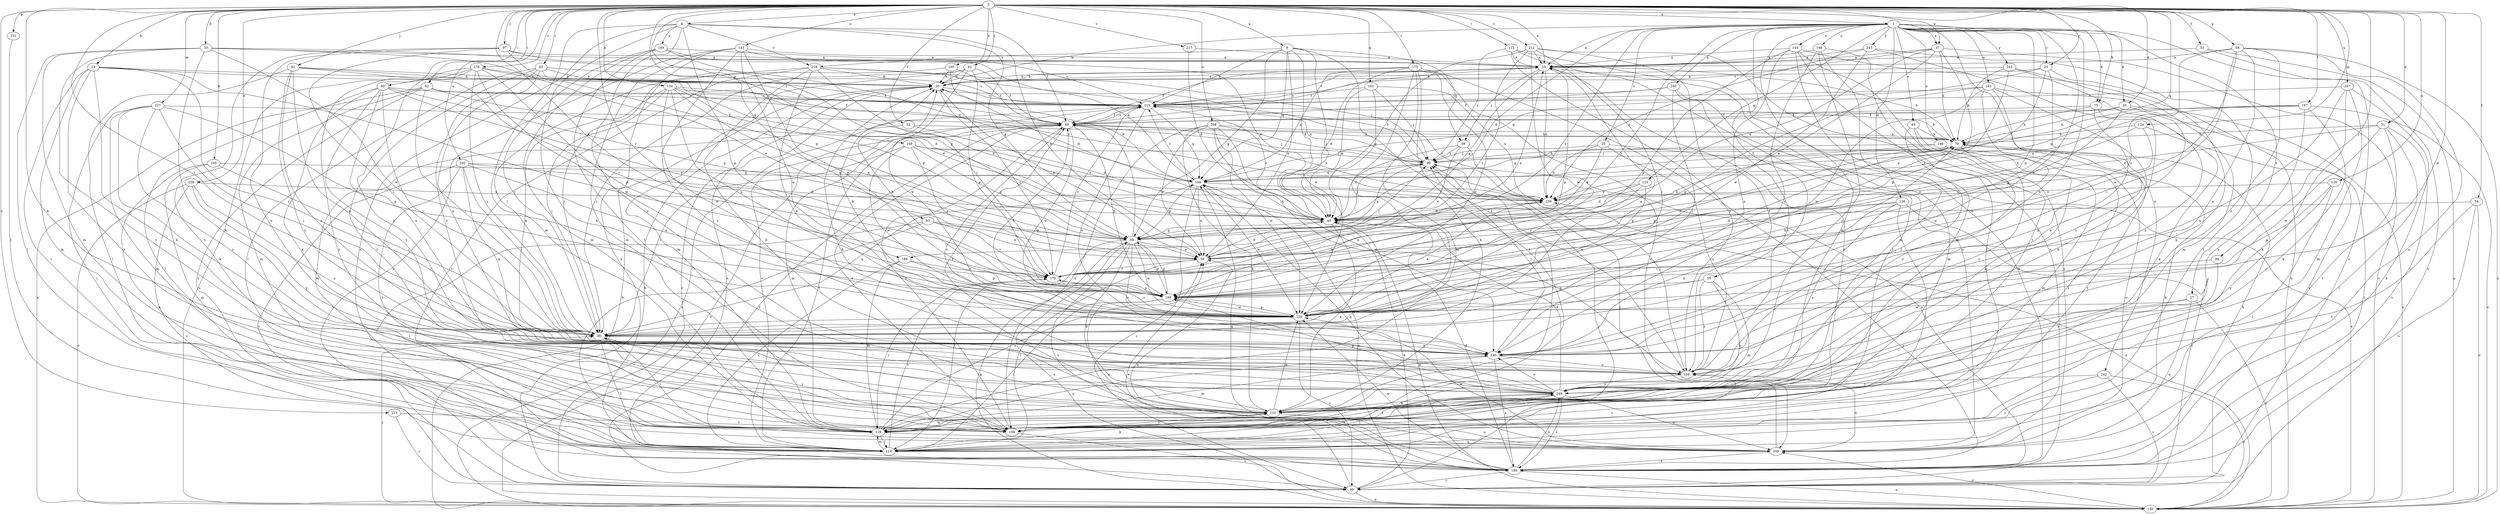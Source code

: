 strict digraph  {
0;
1;
6;
8;
10;
19;
20;
23;
25;
27;
30;
31;
33;
35;
40;
47;
49;
50;
52;
53;
54;
55;
60;
63;
68;
69;
75;
79;
80;
82;
83;
86;
90;
91;
92;
97;
98;
99;
100;
105;
110;
115;
119;
124;
125;
126;
129;
134;
139;
140;
143;
144;
145;
146;
148;
149;
150;
151;
158;
159;
161;
169;
175;
176;
179;
186;
189;
197;
199;
202;
207;
208;
209;
212;
213;
217;
218;
219;
227;
229;
238;
239;
242;
243;
245;
249;
256;
259;
0 -> 1  [label=a];
0 -> 6  [label=a];
0 -> 8  [label=a];
0 -> 10  [label=a];
0 -> 19  [label=b];
0 -> 23  [label=c];
0 -> 31  [label=d];
0 -> 33  [label=d];
0 -> 35  [label=d];
0 -> 47  [label=e];
0 -> 52  [label=f];
0 -> 53  [label=f];
0 -> 54  [label=f];
0 -> 63  [label=g];
0 -> 68  [label=g];
0 -> 75  [label=h];
0 -> 80  [label=i];
0 -> 82  [label=i];
0 -> 83  [label=i];
0 -> 86  [label=i];
0 -> 90  [label=i];
0 -> 91  [label=j];
0 -> 92  [label=j];
0 -> 97  [label=j];
0 -> 100  [label=k];
0 -> 105  [label=k];
0 -> 110  [label=k];
0 -> 115  [label=l];
0 -> 124  [label=m];
0 -> 134  [label=n];
0 -> 139  [label=n];
0 -> 143  [label=o];
0 -> 151  [label=p];
0 -> 158  [label=p];
0 -> 161  [label=q];
0 -> 169  [label=q];
0 -> 175  [label=r];
0 -> 176  [label=r];
0 -> 179  [label=r];
0 -> 186  [label=s];
0 -> 197  [label=t];
0 -> 202  [label=u];
0 -> 207  [label=u];
0 -> 208  [label=u];
0 -> 212  [label=v];
0 -> 213  [label=v];
0 -> 217  [label=v];
0 -> 227  [label=w];
0 -> 229  [label=w];
0 -> 238  [label=x];
1 -> 10  [label=a];
1 -> 20  [label=b];
1 -> 23  [label=c];
1 -> 25  [label=c];
1 -> 27  [label=c];
1 -> 30  [label=c];
1 -> 35  [label=d];
1 -> 40  [label=d];
1 -> 47  [label=e];
1 -> 49  [label=e];
1 -> 55  [label=f];
1 -> 75  [label=h];
1 -> 125  [label=m];
1 -> 126  [label=m];
1 -> 129  [label=m];
1 -> 140  [label=n];
1 -> 144  [label=o];
1 -> 145  [label=o];
1 -> 146  [label=o];
1 -> 148  [label=o];
1 -> 159  [label=p];
1 -> 179  [label=r];
1 -> 186  [label=s];
1 -> 229  [label=w];
1 -> 242  [label=y];
1 -> 243  [label=y];
1 -> 245  [label=y];
1 -> 256  [label=z];
6 -> 50  [label=e];
6 -> 60  [label=f];
6 -> 69  [label=g];
6 -> 110  [label=k];
6 -> 129  [label=m];
6 -> 149  [label=o];
6 -> 159  [label=p];
6 -> 189  [label=s];
6 -> 218  [label=v];
6 -> 249  [label=y];
8 -> 40  [label=d];
8 -> 50  [label=e];
8 -> 69  [label=g];
8 -> 98  [label=j];
8 -> 169  [label=q];
8 -> 218  [label=v];
8 -> 219  [label=v];
8 -> 229  [label=w];
8 -> 259  [label=z];
10 -> 20  [label=b];
10 -> 60  [label=f];
10 -> 69  [label=g];
10 -> 79  [label=h];
10 -> 98  [label=j];
10 -> 159  [label=p];
10 -> 199  [label=t];
10 -> 219  [label=v];
10 -> 239  [label=x];
19 -> 20  [label=b];
19 -> 90  [label=i];
19 -> 110  [label=k];
19 -> 119  [label=l];
19 -> 129  [label=m];
19 -> 179  [label=r];
19 -> 199  [label=t];
19 -> 219  [label=v];
20 -> 10  [label=a];
20 -> 30  [label=c];
20 -> 179  [label=r];
20 -> 189  [label=s];
20 -> 219  [label=v];
23 -> 20  [label=b];
23 -> 50  [label=e];
23 -> 110  [label=k];
23 -> 159  [label=p];
23 -> 169  [label=q];
25 -> 40  [label=d];
25 -> 99  [label=j];
25 -> 150  [label=o];
25 -> 239  [label=x];
25 -> 259  [label=z];
27 -> 150  [label=o];
27 -> 209  [label=u];
27 -> 229  [label=w];
27 -> 249  [label=y];
30 -> 20  [label=b];
30 -> 40  [label=d];
30 -> 50  [label=e];
30 -> 60  [label=f];
30 -> 99  [label=j];
30 -> 150  [label=o];
31 -> 79  [label=h];
31 -> 119  [label=l];
31 -> 189  [label=s];
31 -> 199  [label=t];
31 -> 229  [label=w];
31 -> 239  [label=x];
33 -> 10  [label=a];
33 -> 50  [label=e];
33 -> 110  [label=k];
33 -> 119  [label=l];
33 -> 129  [label=m];
33 -> 169  [label=q];
33 -> 199  [label=t];
33 -> 229  [label=w];
35 -> 60  [label=f];
35 -> 79  [label=h];
35 -> 140  [label=n];
35 -> 150  [label=o];
35 -> 179  [label=r];
40 -> 69  [label=g];
40 -> 99  [label=j];
40 -> 110  [label=k];
40 -> 169  [label=q];
40 -> 219  [label=v];
47 -> 10  [label=a];
47 -> 40  [label=d];
47 -> 50  [label=e];
47 -> 79  [label=h];
47 -> 150  [label=o];
47 -> 179  [label=r];
47 -> 219  [label=v];
49 -> 79  [label=h];
49 -> 110  [label=k];
49 -> 249  [label=y];
49 -> 259  [label=z];
50 -> 10  [label=a];
50 -> 20  [label=b];
50 -> 40  [label=d];
50 -> 99  [label=j];
50 -> 119  [label=l];
50 -> 179  [label=r];
52 -> 40  [label=d];
52 -> 79  [label=h];
52 -> 129  [label=m];
53 -> 10  [label=a];
53 -> 30  [label=c];
53 -> 150  [label=o];
54 -> 40  [label=d];
54 -> 150  [label=o];
54 -> 189  [label=s];
54 -> 199  [label=t];
55 -> 90  [label=i];
55 -> 110  [label=k];
55 -> 129  [label=m];
55 -> 159  [label=p];
55 -> 259  [label=z];
60 -> 79  [label=h];
60 -> 99  [label=j];
60 -> 129  [label=m];
60 -> 150  [label=o];
60 -> 159  [label=p];
60 -> 199  [label=t];
60 -> 219  [label=v];
60 -> 229  [label=w];
60 -> 239  [label=x];
60 -> 259  [label=z];
63 -> 50  [label=e];
63 -> 69  [label=g];
63 -> 119  [label=l];
63 -> 179  [label=r];
63 -> 209  [label=u];
68 -> 10  [label=a];
68 -> 90  [label=i];
68 -> 140  [label=n];
68 -> 150  [label=o];
68 -> 179  [label=r];
68 -> 209  [label=u];
68 -> 229  [label=w];
68 -> 259  [label=z];
69 -> 50  [label=e];
69 -> 60  [label=f];
69 -> 79  [label=h];
69 -> 110  [label=k];
69 -> 119  [label=l];
69 -> 140  [label=n];
69 -> 150  [label=o];
69 -> 159  [label=p];
69 -> 189  [label=s];
69 -> 229  [label=w];
75 -> 60  [label=f];
75 -> 79  [label=h];
75 -> 110  [label=k];
75 -> 140  [label=n];
79 -> 99  [label=j];
79 -> 159  [label=p];
79 -> 199  [label=t];
79 -> 259  [label=z];
80 -> 50  [label=e];
80 -> 69  [label=g];
80 -> 90  [label=i];
80 -> 110  [label=k];
80 -> 119  [label=l];
80 -> 140  [label=n];
80 -> 219  [label=v];
80 -> 249  [label=y];
82 -> 40  [label=d];
82 -> 60  [label=f];
82 -> 90  [label=i];
82 -> 129  [label=m];
82 -> 150  [label=o];
82 -> 189  [label=s];
82 -> 219  [label=v];
83 -> 20  [label=b];
83 -> 60  [label=f];
83 -> 119  [label=l];
83 -> 140  [label=n];
83 -> 199  [label=t];
83 -> 219  [label=v];
83 -> 259  [label=z];
86 -> 179  [label=r];
86 -> 249  [label=y];
90 -> 10  [label=a];
90 -> 119  [label=l];
90 -> 140  [label=n];
90 -> 169  [label=q];
91 -> 20  [label=b];
91 -> 40  [label=d];
91 -> 119  [label=l];
91 -> 140  [label=n];
91 -> 179  [label=r];
91 -> 249  [label=y];
91 -> 259  [label=z];
92 -> 20  [label=b];
92 -> 60  [label=f];
92 -> 90  [label=i];
92 -> 129  [label=m];
92 -> 159  [label=p];
92 -> 229  [label=w];
97 -> 10  [label=a];
97 -> 69  [label=g];
97 -> 90  [label=i];
97 -> 169  [label=q];
97 -> 199  [label=t];
97 -> 249  [label=y];
98 -> 40  [label=d];
98 -> 50  [label=e];
98 -> 99  [label=j];
98 -> 189  [label=s];
99 -> 20  [label=b];
99 -> 69  [label=g];
99 -> 79  [label=h];
99 -> 169  [label=q];
100 -> 20  [label=b];
100 -> 40  [label=d];
100 -> 60  [label=f];
100 -> 90  [label=i];
105 -> 90  [label=i];
105 -> 129  [label=m];
105 -> 169  [label=q];
105 -> 209  [label=u];
110 -> 20  [label=b];
110 -> 99  [label=j];
110 -> 129  [label=m];
110 -> 199  [label=t];
110 -> 209  [label=u];
110 -> 229  [label=w];
115 -> 10  [label=a];
115 -> 99  [label=j];
115 -> 119  [label=l];
115 -> 209  [label=u];
115 -> 259  [label=z];
119 -> 60  [label=f];
119 -> 110  [label=k];
119 -> 129  [label=m];
119 -> 179  [label=r];
119 -> 219  [label=v];
119 -> 249  [label=y];
119 -> 259  [label=z];
124 -> 50  [label=e];
124 -> 79  [label=h];
124 -> 189  [label=s];
124 -> 239  [label=x];
125 -> 40  [label=d];
125 -> 179  [label=r];
125 -> 229  [label=w];
125 -> 239  [label=x];
126 -> 30  [label=c];
126 -> 40  [label=d];
126 -> 69  [label=g];
126 -> 140  [label=n];
126 -> 199  [label=t];
126 -> 249  [label=y];
129 -> 50  [label=e];
129 -> 90  [label=i];
129 -> 119  [label=l];
129 -> 140  [label=n];
129 -> 179  [label=r];
129 -> 209  [label=u];
134 -> 40  [label=d];
134 -> 50  [label=e];
134 -> 69  [label=g];
134 -> 90  [label=i];
134 -> 140  [label=n];
134 -> 159  [label=p];
134 -> 219  [label=v];
134 -> 229  [label=w];
139 -> 119  [label=l];
139 -> 159  [label=p];
139 -> 239  [label=x];
139 -> 249  [label=y];
140 -> 99  [label=j];
140 -> 129  [label=m];
140 -> 189  [label=s];
140 -> 259  [label=z];
143 -> 10  [label=a];
143 -> 30  [label=c];
143 -> 40  [label=d];
143 -> 129  [label=m];
143 -> 159  [label=p];
143 -> 189  [label=s];
143 -> 229  [label=w];
143 -> 249  [label=y];
144 -> 10  [label=a];
144 -> 30  [label=c];
144 -> 119  [label=l];
144 -> 129  [label=m];
144 -> 140  [label=n];
144 -> 150  [label=o];
144 -> 159  [label=p];
145 -> 30  [label=c];
145 -> 110  [label=k];
145 -> 140  [label=n];
145 -> 159  [label=p];
145 -> 219  [label=v];
145 -> 229  [label=w];
145 -> 259  [label=z];
146 -> 99  [label=j];
146 -> 129  [label=m];
146 -> 169  [label=q];
146 -> 199  [label=t];
146 -> 209  [label=u];
148 -> 10  [label=a];
148 -> 129  [label=m];
148 -> 140  [label=n];
148 -> 199  [label=t];
148 -> 249  [label=y];
149 -> 10  [label=a];
149 -> 69  [label=g];
149 -> 90  [label=i];
149 -> 129  [label=m];
149 -> 199  [label=t];
149 -> 219  [label=v];
150 -> 20  [label=b];
150 -> 40  [label=d];
150 -> 69  [label=g];
150 -> 90  [label=i];
150 -> 209  [label=u];
150 -> 239  [label=x];
151 -> 119  [label=l];
158 -> 69  [label=g];
158 -> 90  [label=i];
158 -> 99  [label=j];
158 -> 179  [label=r];
158 -> 229  [label=w];
158 -> 239  [label=x];
159 -> 20  [label=b];
159 -> 69  [label=g];
159 -> 79  [label=h];
159 -> 119  [label=l];
159 -> 209  [label=u];
159 -> 229  [label=w];
161 -> 40  [label=d];
161 -> 90  [label=i];
161 -> 99  [label=j];
161 -> 219  [label=v];
161 -> 239  [label=x];
169 -> 20  [label=b];
169 -> 30  [label=c];
169 -> 50  [label=e];
169 -> 69  [label=g];
169 -> 150  [label=o];
169 -> 219  [label=v];
169 -> 229  [label=w];
169 -> 239  [label=x];
175 -> 20  [label=b];
175 -> 40  [label=d];
175 -> 60  [label=f];
175 -> 110  [label=k];
175 -> 129  [label=m];
175 -> 169  [label=q];
175 -> 189  [label=s];
175 -> 199  [label=t];
175 -> 209  [label=u];
175 -> 229  [label=w];
176 -> 20  [label=b];
176 -> 90  [label=i];
176 -> 150  [label=o];
176 -> 159  [label=p];
176 -> 199  [label=t];
176 -> 229  [label=w];
176 -> 239  [label=x];
176 -> 259  [label=z];
179 -> 159  [label=p];
179 -> 219  [label=v];
186 -> 119  [label=l];
186 -> 129  [label=m];
186 -> 159  [label=p];
186 -> 179  [label=r];
189 -> 10  [label=a];
189 -> 30  [label=c];
189 -> 40  [label=d];
189 -> 50  [label=e];
189 -> 79  [label=h];
189 -> 150  [label=o];
189 -> 169  [label=q];
189 -> 229  [label=w];
189 -> 249  [label=y];
197 -> 60  [label=f];
197 -> 110  [label=k];
197 -> 150  [label=o];
197 -> 169  [label=q];
197 -> 239  [label=x];
197 -> 249  [label=y];
199 -> 30  [label=c];
199 -> 60  [label=f];
199 -> 90  [label=i];
202 -> 30  [label=c];
202 -> 40  [label=d];
202 -> 90  [label=i];
202 -> 140  [label=n];
202 -> 159  [label=p];
202 -> 169  [label=q];
202 -> 199  [label=t];
207 -> 110  [label=k];
207 -> 129  [label=m];
207 -> 140  [label=n];
207 -> 189  [label=s];
207 -> 219  [label=v];
208 -> 50  [label=e];
208 -> 79  [label=h];
208 -> 99  [label=j];
208 -> 110  [label=k];
208 -> 140  [label=n];
208 -> 199  [label=t];
208 -> 229  [label=w];
208 -> 259  [label=z];
209 -> 79  [label=h];
209 -> 99  [label=j];
209 -> 169  [label=q];
209 -> 189  [label=s];
209 -> 229  [label=w];
212 -> 10  [label=a];
212 -> 69  [label=g];
212 -> 90  [label=i];
212 -> 179  [label=r];
212 -> 209  [label=u];
212 -> 229  [label=w];
212 -> 259  [label=z];
213 -> 30  [label=c];
213 -> 199  [label=t];
217 -> 10  [label=a];
217 -> 40  [label=d];
218 -> 20  [label=b];
218 -> 90  [label=i];
218 -> 99  [label=j];
218 -> 110  [label=k];
218 -> 140  [label=n];
218 -> 179  [label=r];
218 -> 189  [label=s];
218 -> 239  [label=x];
219 -> 60  [label=f];
219 -> 79  [label=h];
219 -> 140  [label=n];
219 -> 150  [label=o];
219 -> 169  [label=q];
227 -> 60  [label=f];
227 -> 90  [label=i];
227 -> 110  [label=k];
227 -> 119  [label=l];
227 -> 129  [label=m];
227 -> 159  [label=p];
227 -> 249  [label=y];
229 -> 20  [label=b];
229 -> 30  [label=c];
229 -> 60  [label=f];
229 -> 79  [label=h];
229 -> 90  [label=i];
229 -> 159  [label=p];
229 -> 179  [label=r];
229 -> 239  [label=x];
238 -> 30  [label=c];
238 -> 150  [label=o];
238 -> 239  [label=x];
238 -> 249  [label=y];
238 -> 259  [label=z];
239 -> 40  [label=d];
239 -> 159  [label=p];
239 -> 219  [label=v];
242 -> 30  [label=c];
242 -> 119  [label=l];
242 -> 150  [label=o];
242 -> 249  [label=y];
243 -> 10  [label=a];
243 -> 119  [label=l];
243 -> 229  [label=w];
243 -> 239  [label=x];
243 -> 249  [label=y];
245 -> 20  [label=b];
245 -> 79  [label=h];
245 -> 129  [label=m];
245 -> 159  [label=p];
245 -> 249  [label=y];
249 -> 40  [label=d];
249 -> 60  [label=f];
249 -> 110  [label=k];
249 -> 119  [label=l];
249 -> 140  [label=n];
249 -> 159  [label=p];
249 -> 189  [label=s];
249 -> 199  [label=t];
249 -> 209  [label=u];
256 -> 60  [label=f];
256 -> 90  [label=i];
256 -> 129  [label=m];
256 -> 219  [label=v];
256 -> 259  [label=z];
259 -> 99  [label=j];
259 -> 209  [label=u];
259 -> 249  [label=y];
}
